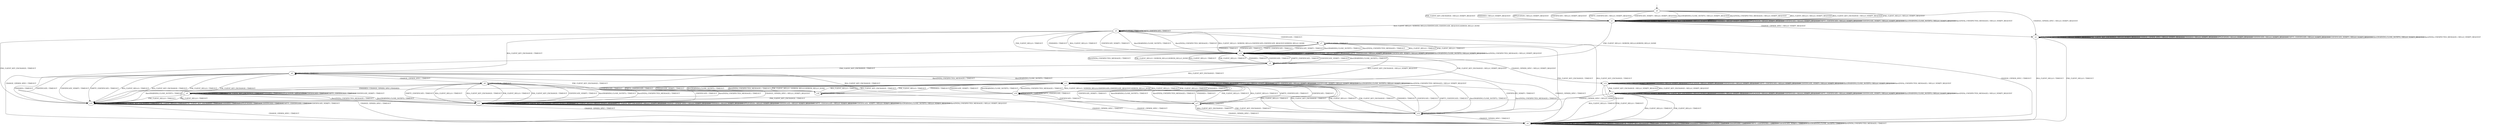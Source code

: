 digraph h6 {
s0 [label="s0"];
s1 [label="s1"];
s2 [label="s2"];
s3 [label="s3"];
s4 [label="s4"];
s5 [label="s5"];
s6 [label="s6"];
s7 [label="s7"];
s10 [label="s10"];
s13 [label="s13"];
s19 [label="s19"];
s8 [label="s8"];
s12 [label="s12"];
s14 [label="s14"];
s16 [label="s16"];
s18 [label="s18"];
s9 [label="s9"];
s11 [label="s11"];
s15 [label="s15"];
s17 [label="s17"];
s0 -> s1 [label="RSA_CLIENT_HELLO / HELLO_VERIFY_REQUEST"];
s0 -> s1 [label="RSA_CLIENT_KEY_EXCHANGE / HELLO_VERIFY_REQUEST"];
s0 -> s1 [label="PSK_CLIENT_HELLO / HELLO_VERIFY_REQUEST"];
s0 -> s1 [label="PSK_CLIENT_KEY_EXCHANGE / HELLO_VERIFY_REQUEST"];
s0 -> s2 [label="CHANGE_CIPHER_SPEC / HELLO_VERIFY_REQUEST"];
s0 -> s1 [label="FINISHED / HELLO_VERIFY_REQUEST"];
s0 -> s1 [label="APPLICATION / HELLO_VERIFY_REQUEST"];
s0 -> s1 [label="CERTIFICATE / HELLO_VERIFY_REQUEST"];
s0 -> s1 [label="EMPTY_CERTIFICATE / HELLO_VERIFY_REQUEST"];
s0 -> s1 [label="CERTIFICATE_VERIFY / HELLO_VERIFY_REQUEST"];
s0 -> s1 [label="Alert(WARNING,CLOSE_NOTIFY) / HELLO_VERIFY_REQUEST"];
s0 -> s1 [label="Alert(FATAL,UNEXPECTED_MESSAGE) / HELLO_VERIFY_REQUEST"];
s1 -> s3 [label="RSA_CLIENT_HELLO / SERVER_HELLO,CERTIFICATE,CERTIFICATE_REQUEST,SERVER_HELLO_DONE"];
s1 -> s1 [label="RSA_CLIENT_KEY_EXCHANGE / HELLO_VERIFY_REQUEST"];
s1 -> s5 [label="PSK_CLIENT_HELLO / SERVER_HELLO,SERVER_HELLO_DONE"];
s1 -> s1 [label="PSK_CLIENT_KEY_EXCHANGE / HELLO_VERIFY_REQUEST"];
s1 -> s2 [label="CHANGE_CIPHER_SPEC / HELLO_VERIFY_REQUEST"];
s1 -> s1 [label="FINISHED / HELLO_VERIFY_REQUEST"];
s1 -> s1 [label="APPLICATION / HELLO_VERIFY_REQUEST"];
s1 -> s1 [label="CERTIFICATE / HELLO_VERIFY_REQUEST"];
s1 -> s1 [label="EMPTY_CERTIFICATE / HELLO_VERIFY_REQUEST"];
s1 -> s1 [label="CERTIFICATE_VERIFY / HELLO_VERIFY_REQUEST"];
s1 -> s1 [label="Alert(WARNING,CLOSE_NOTIFY) / HELLO_VERIFY_REQUEST"];
s1 -> s1 [label="Alert(FATAL,UNEXPECTED_MESSAGE) / HELLO_VERIFY_REQUEST"];
s2 -> s4 [label="RSA_CLIENT_HELLO / TIMEOUT"];
s2 -> s2 [label="RSA_CLIENT_KEY_EXCHANGE / HELLO_VERIFY_REQUEST"];
s2 -> s4 [label="PSK_CLIENT_HELLO / TIMEOUT"];
s2 -> s2 [label="PSK_CLIENT_KEY_EXCHANGE / HELLO_VERIFY_REQUEST"];
s2 -> s2 [label="CHANGE_CIPHER_SPEC / HELLO_VERIFY_REQUEST"];
s2 -> s2 [label="FINISHED / HELLO_VERIFY_REQUEST"];
s2 -> s2 [label="APPLICATION / HELLO_VERIFY_REQUEST"];
s2 -> s2 [label="CERTIFICATE / HELLO_VERIFY_REQUEST"];
s2 -> s2 [label="EMPTY_CERTIFICATE / HELLO_VERIFY_REQUEST"];
s2 -> s2 [label="CERTIFICATE_VERIFY / HELLO_VERIFY_REQUEST"];
s2 -> s2 [label="Alert(WARNING,CLOSE_NOTIFY) / HELLO_VERIFY_REQUEST"];
s2 -> s2 [label="Alert(FATAL,UNEXPECTED_MESSAGE) / HELLO_VERIFY_REQUEST"];
s3 -> s10 [label="RSA_CLIENT_HELLO / TIMEOUT"];
s3 -> s6 [label="RSA_CLIENT_KEY_EXCHANGE / TIMEOUT"];
s3 -> s10 [label="PSK_CLIENT_HELLO / TIMEOUT"];
s3 -> s19 [label="PSK_CLIENT_KEY_EXCHANGE / TIMEOUT"];
s3 -> s4 [label="CHANGE_CIPHER_SPEC / TIMEOUT"];
s3 -> s10 [label="FINISHED / TIMEOUT"];
s3 -> s3 [label="APPLICATION / TIMEOUT"];
s3 -> s7 [label="CERTIFICATE / TIMEOUT"];
s3 -> s3 [label="EMPTY_CERTIFICATE / TIMEOUT"];
s3 -> s10 [label="CERTIFICATE_VERIFY / TIMEOUT"];
s3 -> s10 [label="Alert(WARNING,CLOSE_NOTIFY) / TIMEOUT"];
s3 -> s10 [label="Alert(FATAL,UNEXPECTED_MESSAGE) / TIMEOUT"];
s4 -> s4 [label="RSA_CLIENT_HELLO / TIMEOUT"];
s4 -> s4 [label="RSA_CLIENT_KEY_EXCHANGE / TIMEOUT"];
s4 -> s4 [label="PSK_CLIENT_HELLO / TIMEOUT"];
s4 -> s4 [label="PSK_CLIENT_KEY_EXCHANGE / TIMEOUT"];
s4 -> s4 [label="CHANGE_CIPHER_SPEC / TIMEOUT"];
s4 -> s4 [label="FINISHED / TIMEOUT"];
s4 -> s4 [label="APPLICATION / TIMEOUT"];
s4 -> s4 [label="CERTIFICATE / TIMEOUT"];
s4 -> s4 [label="EMPTY_CERTIFICATE / TIMEOUT"];
s4 -> s4 [label="CERTIFICATE_VERIFY / TIMEOUT"];
s4 -> s4 [label="Alert(WARNING,CLOSE_NOTIFY) / TIMEOUT"];
s4 -> s4 [label="Alert(FATAL,UNEXPECTED_MESSAGE) / TIMEOUT"];
s5 -> s10 [label="RSA_CLIENT_HELLO / TIMEOUT"];
s5 -> s13 [label="RSA_CLIENT_KEY_EXCHANGE / TIMEOUT"];
s5 -> s10 [label="PSK_CLIENT_HELLO / TIMEOUT"];
s5 -> s6 [label="PSK_CLIENT_KEY_EXCHANGE / TIMEOUT"];
s5 -> s4 [label="CHANGE_CIPHER_SPEC / TIMEOUT"];
s5 -> s10 [label="FINISHED / TIMEOUT"];
s5 -> s5 [label="APPLICATION / TIMEOUT"];
s5 -> s10 [label="CERTIFICATE / TIMEOUT"];
s5 -> s10 [label="EMPTY_CERTIFICATE / TIMEOUT"];
s5 -> s10 [label="CERTIFICATE_VERIFY / TIMEOUT"];
s5 -> s10 [label="Alert(WARNING,CLOSE_NOTIFY) / TIMEOUT"];
s5 -> s10 [label="Alert(FATAL,UNEXPECTED_MESSAGE) / TIMEOUT"];
s6 -> s19 [label="RSA_CLIENT_HELLO / TIMEOUT"];
s6 -> s19 [label="RSA_CLIENT_KEY_EXCHANGE / TIMEOUT"];
s6 -> s19 [label="PSK_CLIENT_HELLO / TIMEOUT"];
s6 -> s19 [label="PSK_CLIENT_KEY_EXCHANGE / TIMEOUT"];
s6 -> s8 [label="CHANGE_CIPHER_SPEC / TIMEOUT"];
s6 -> s19 [label="FINISHED / TIMEOUT"];
s6 -> s6 [label="APPLICATION / TIMEOUT"];
s6 -> s19 [label="CERTIFICATE / TIMEOUT"];
s6 -> s19 [label="EMPTY_CERTIFICATE / TIMEOUT"];
s6 -> s19 [label="CERTIFICATE_VERIFY / TIMEOUT"];
s6 -> s13 [label="Alert(WARNING,CLOSE_NOTIFY) / TIMEOUT"];
s6 -> s13 [label="Alert(FATAL,UNEXPECTED_MESSAGE) / TIMEOUT"];
s7 -> s10 [label="RSA_CLIENT_HELLO / TIMEOUT"];
s7 -> s14 [label="RSA_CLIENT_KEY_EXCHANGE / TIMEOUT"];
s7 -> s10 [label="PSK_CLIENT_HELLO / TIMEOUT"];
s7 -> s14 [label="PSK_CLIENT_KEY_EXCHANGE / TIMEOUT"];
s7 -> s4 [label="CHANGE_CIPHER_SPEC / TIMEOUT"];
s7 -> s10 [label="FINISHED / TIMEOUT"];
s7 -> s7 [label="APPLICATION / TIMEOUT"];
s7 -> s10 [label="CERTIFICATE / TIMEOUT"];
s7 -> s10 [label="EMPTY_CERTIFICATE / TIMEOUT"];
s7 -> s10 [label="CERTIFICATE_VERIFY / TIMEOUT"];
s7 -> s10 [label="Alert(WARNING,CLOSE_NOTIFY) / TIMEOUT"];
s7 -> s10 [label="Alert(FATAL,UNEXPECTED_MESSAGE) / TIMEOUT"];
s10 -> s3 [label="RSA_CLIENT_HELLO / SERVER_HELLO,CERTIFICATE,CERTIFICATE_REQUEST,SERVER_HELLO_DONE"];
s10 -> s13 [label="RSA_CLIENT_KEY_EXCHANGE / HELLO_VERIFY_REQUEST"];
s10 -> s5 [label="PSK_CLIENT_HELLO / SERVER_HELLO,SERVER_HELLO_DONE"];
s10 -> s13 [label="PSK_CLIENT_KEY_EXCHANGE / HELLO_VERIFY_REQUEST"];
s10 -> s12 [label="CHANGE_CIPHER_SPEC / HELLO_VERIFY_REQUEST"];
s10 -> s10 [label="FINISHED / HELLO_VERIFY_REQUEST"];
s10 -> s10 [label="APPLICATION / HELLO_VERIFY_REQUEST"];
s10 -> s10 [label="CERTIFICATE / HELLO_VERIFY_REQUEST"];
s10 -> s10 [label="EMPTY_CERTIFICATE / HELLO_VERIFY_REQUEST"];
s10 -> s10 [label="CERTIFICATE_VERIFY / HELLO_VERIFY_REQUEST"];
s10 -> s10 [label="Alert(WARNING,CLOSE_NOTIFY) / HELLO_VERIFY_REQUEST"];
s10 -> s10 [label="Alert(FATAL,UNEXPECTED_MESSAGE) / HELLO_VERIFY_REQUEST"];
s13 -> s16 [label="RSA_CLIENT_HELLO / SERVER_HELLO,CERTIFICATE,CERTIFICATE_REQUEST,SERVER_HELLO_DONE"];
s13 -> s13 [label="RSA_CLIENT_KEY_EXCHANGE / HELLO_VERIFY_REQUEST"];
s13 -> s18 [label="PSK_CLIENT_HELLO / SERVER_HELLO,SERVER_HELLO_DONE"];
s13 -> s13 [label="PSK_CLIENT_KEY_EXCHANGE / HELLO_VERIFY_REQUEST"];
s13 -> s11 [label="CHANGE_CIPHER_SPEC / HELLO_VERIFY_REQUEST"];
s13 -> s13 [label="FINISHED / HELLO_VERIFY_REQUEST"];
s13 -> s13 [label="APPLICATION / HELLO_VERIFY_REQUEST"];
s13 -> s13 [label="CERTIFICATE / HELLO_VERIFY_REQUEST"];
s13 -> s13 [label="EMPTY_CERTIFICATE / HELLO_VERIFY_REQUEST"];
s13 -> s13 [label="CERTIFICATE_VERIFY / HELLO_VERIFY_REQUEST"];
s13 -> s13 [label="Alert(WARNING,CLOSE_NOTIFY) / HELLO_VERIFY_REQUEST"];
s13 -> s13 [label="Alert(FATAL,UNEXPECTED_MESSAGE) / HELLO_VERIFY_REQUEST"];
s19 -> s19 [label="RSA_CLIENT_HELLO / TIMEOUT"];
s19 -> s19 [label="RSA_CLIENT_KEY_EXCHANGE / TIMEOUT"];
s19 -> s19 [label="PSK_CLIENT_HELLO / TIMEOUT"];
s19 -> s19 [label="PSK_CLIENT_KEY_EXCHANGE / TIMEOUT"];
s19 -> s4 [label="CHANGE_CIPHER_SPEC / TIMEOUT"];
s19 -> s19 [label="FINISHED / TIMEOUT"];
s19 -> s19 [label="APPLICATION / TIMEOUT"];
s19 -> s19 [label="CERTIFICATE / TIMEOUT"];
s19 -> s19 [label="EMPTY_CERTIFICATE / TIMEOUT"];
s19 -> s19 [label="CERTIFICATE_VERIFY / TIMEOUT"];
s19 -> s13 [label="Alert(WARNING,CLOSE_NOTIFY) / TIMEOUT"];
s19 -> s13 [label="Alert(FATAL,UNEXPECTED_MESSAGE) / TIMEOUT"];
s8 -> s11 [label="RSA_CLIENT_HELLO / TIMEOUT"];
s8 -> s11 [label="RSA_CLIENT_KEY_EXCHANGE / TIMEOUT"];
s8 -> s11 [label="PSK_CLIENT_HELLO / TIMEOUT"];
s8 -> s11 [label="PSK_CLIENT_KEY_EXCHANGE / TIMEOUT"];
s8 -> s4 [label="CHANGE_CIPHER_SPEC / TIMEOUT"];
s8 -> s9 [label="FINISHED / CHANGE_CIPHER_SPEC,FINISHED"];
s8 -> s8 [label="APPLICATION / TIMEOUT"];
s8 -> s11 [label="CERTIFICATE / TIMEOUT"];
s8 -> s11 [label="EMPTY_CERTIFICATE / TIMEOUT"];
s8 -> s11 [label="CERTIFICATE_VERIFY / TIMEOUT"];
s8 -> s11 [label="Alert(WARNING,CLOSE_NOTIFY) / TIMEOUT"];
s8 -> s11 [label="Alert(FATAL,UNEXPECTED_MESSAGE) / TIMEOUT"];
s12 -> s4 [label="RSA_CLIENT_HELLO / TIMEOUT"];
s12 -> s15 [label="RSA_CLIENT_KEY_EXCHANGE / HELLO_VERIFY_REQUEST"];
s12 -> s4 [label="PSK_CLIENT_HELLO / TIMEOUT"];
s12 -> s15 [label="PSK_CLIENT_KEY_EXCHANGE / HELLO_VERIFY_REQUEST"];
s12 -> s12 [label="CHANGE_CIPHER_SPEC / HELLO_VERIFY_REQUEST"];
s12 -> s12 [label="FINISHED / HELLO_VERIFY_REQUEST"];
s12 -> s12 [label="APPLICATION / HELLO_VERIFY_REQUEST"];
s12 -> s12 [label="CERTIFICATE / HELLO_VERIFY_REQUEST"];
s12 -> s12 [label="EMPTY_CERTIFICATE / HELLO_VERIFY_REQUEST"];
s12 -> s12 [label="CERTIFICATE_VERIFY / HELLO_VERIFY_REQUEST"];
s12 -> s12 [label="Alert(WARNING,CLOSE_NOTIFY) / HELLO_VERIFY_REQUEST"];
s12 -> s12 [label="Alert(FATAL,UNEXPECTED_MESSAGE) / HELLO_VERIFY_REQUEST"];
s14 -> s13 [label="RSA_CLIENT_HELLO / TIMEOUT"];
s14 -> s13 [label="RSA_CLIENT_KEY_EXCHANGE / TIMEOUT"];
s14 -> s13 [label="PSK_CLIENT_HELLO / TIMEOUT"];
s14 -> s13 [label="PSK_CLIENT_KEY_EXCHANGE / TIMEOUT"];
s14 -> s4 [label="CHANGE_CIPHER_SPEC / TIMEOUT"];
s14 -> s13 [label="FINISHED / TIMEOUT"];
s14 -> s14 [label="APPLICATION / TIMEOUT"];
s14 -> s13 [label="CERTIFICATE / TIMEOUT"];
s14 -> s13 [label="EMPTY_CERTIFICATE / TIMEOUT"];
s14 -> s6 [label="CERTIFICATE_VERIFY / TIMEOUT"];
s14 -> s13 [label="Alert(WARNING,CLOSE_NOTIFY) / TIMEOUT"];
s14 -> s13 [label="Alert(FATAL,UNEXPECTED_MESSAGE) / TIMEOUT"];
s16 -> s13 [label="RSA_CLIENT_HELLO / TIMEOUT"];
s16 -> s6 [label="RSA_CLIENT_KEY_EXCHANGE / TIMEOUT"];
s16 -> s13 [label="PSK_CLIENT_HELLO / TIMEOUT"];
s16 -> s19 [label="PSK_CLIENT_KEY_EXCHANGE / TIMEOUT"];
s16 -> s4 [label="CHANGE_CIPHER_SPEC / TIMEOUT"];
s16 -> s13 [label="FINISHED / TIMEOUT"];
s16 -> s16 [label="APPLICATION / TIMEOUT"];
s16 -> s17 [label="CERTIFICATE / TIMEOUT"];
s16 -> s16 [label="EMPTY_CERTIFICATE / TIMEOUT"];
s16 -> s13 [label="CERTIFICATE_VERIFY / TIMEOUT"];
s16 -> s13 [label="Alert(WARNING,CLOSE_NOTIFY) / TIMEOUT"];
s16 -> s13 [label="Alert(FATAL,UNEXPECTED_MESSAGE) / TIMEOUT"];
s18 -> s13 [label="RSA_CLIENT_HELLO / TIMEOUT"];
s18 -> s13 [label="RSA_CLIENT_KEY_EXCHANGE / TIMEOUT"];
s18 -> s13 [label="PSK_CLIENT_HELLO / TIMEOUT"];
s18 -> s6 [label="PSK_CLIENT_KEY_EXCHANGE / TIMEOUT"];
s18 -> s4 [label="CHANGE_CIPHER_SPEC / TIMEOUT"];
s18 -> s13 [label="FINISHED / TIMEOUT"];
s18 -> s18 [label="APPLICATION / TIMEOUT"];
s18 -> s13 [label="CERTIFICATE / TIMEOUT"];
s18 -> s13 [label="EMPTY_CERTIFICATE / TIMEOUT"];
s18 -> s13 [label="CERTIFICATE_VERIFY / TIMEOUT"];
s18 -> s13 [label="Alert(WARNING,CLOSE_NOTIFY) / TIMEOUT"];
s18 -> s13 [label="Alert(FATAL,UNEXPECTED_MESSAGE) / TIMEOUT"];
s9 -> s19 [label="RSA_CLIENT_HELLO / TIMEOUT"];
s9 -> s9 [label="RSA_CLIENT_KEY_EXCHANGE / TIMEOUT"];
s9 -> s19 [label="PSK_CLIENT_HELLO / TIMEOUT"];
s9 -> s9 [label="PSK_CLIENT_KEY_EXCHANGE / TIMEOUT"];
s9 -> s4 [label="CHANGE_CIPHER_SPEC / TIMEOUT"];
s9 -> s9 [label="FINISHED / TIMEOUT"];
s9 -> s9 [label="APPLICATION / APPLICATION"];
s9 -> s9 [label="CERTIFICATE / TIMEOUT"];
s9 -> s9 [label="EMPTY_CERTIFICATE / TIMEOUT"];
s9 -> s9 [label="CERTIFICATE_VERIFY / TIMEOUT"];
s9 -> s11 [label="Alert(WARNING,CLOSE_NOTIFY) / TIMEOUT"];
s9 -> s11 [label="Alert(FATAL,UNEXPECTED_MESSAGE) / TIMEOUT"];
s11 -> s11 [label="RSA_CLIENT_HELLO / HELLO_VERIFY_REQUEST"];
s11 -> s11 [label="RSA_CLIENT_KEY_EXCHANGE / HELLO_VERIFY_REQUEST"];
s11 -> s11 [label="PSK_CLIENT_HELLO / HELLO_VERIFY_REQUEST"];
s11 -> s11 [label="PSK_CLIENT_KEY_EXCHANGE / HELLO_VERIFY_REQUEST"];
s11 -> s11 [label="CHANGE_CIPHER_SPEC / HELLO_VERIFY_REQUEST"];
s11 -> s11 [label="FINISHED / HELLO_VERIFY_REQUEST"];
s11 -> s11 [label="APPLICATION / HELLO_VERIFY_REQUEST"];
s11 -> s11 [label="CERTIFICATE / HELLO_VERIFY_REQUEST"];
s11 -> s11 [label="EMPTY_CERTIFICATE / HELLO_VERIFY_REQUEST"];
s11 -> s11 [label="CERTIFICATE_VERIFY / HELLO_VERIFY_REQUEST"];
s11 -> s11 [label="Alert(WARNING,CLOSE_NOTIFY) / HELLO_VERIFY_REQUEST"];
s11 -> s11 [label="Alert(FATAL,UNEXPECTED_MESSAGE) / HELLO_VERIFY_REQUEST"];
s15 -> s4 [label="RSA_CLIENT_HELLO / TIMEOUT"];
s15 -> s15 [label="RSA_CLIENT_KEY_EXCHANGE / HELLO_VERIFY_REQUEST"];
s15 -> s4 [label="PSK_CLIENT_HELLO / TIMEOUT"];
s15 -> s15 [label="PSK_CLIENT_KEY_EXCHANGE / HELLO_VERIFY_REQUEST"];
s15 -> s11 [label="CHANGE_CIPHER_SPEC / HELLO_VERIFY_REQUEST"];
s15 -> s15 [label="FINISHED / HELLO_VERIFY_REQUEST"];
s15 -> s15 [label="APPLICATION / HELLO_VERIFY_REQUEST"];
s15 -> s15 [label="CERTIFICATE / HELLO_VERIFY_REQUEST"];
s15 -> s15 [label="EMPTY_CERTIFICATE / HELLO_VERIFY_REQUEST"];
s15 -> s15 [label="CERTIFICATE_VERIFY / HELLO_VERIFY_REQUEST"];
s15 -> s15 [label="Alert(WARNING,CLOSE_NOTIFY) / HELLO_VERIFY_REQUEST"];
s15 -> s15 [label="Alert(FATAL,UNEXPECTED_MESSAGE) / HELLO_VERIFY_REQUEST"];
s17 -> s13 [label="RSA_CLIENT_HELLO / TIMEOUT"];
s17 -> s14 [label="RSA_CLIENT_KEY_EXCHANGE / TIMEOUT"];
s17 -> s13 [label="PSK_CLIENT_HELLO / TIMEOUT"];
s17 -> s14 [label="PSK_CLIENT_KEY_EXCHANGE / TIMEOUT"];
s17 -> s4 [label="CHANGE_CIPHER_SPEC / TIMEOUT"];
s17 -> s13 [label="FINISHED / TIMEOUT"];
s17 -> s17 [label="APPLICATION / TIMEOUT"];
s17 -> s13 [label="CERTIFICATE / TIMEOUT"];
s17 -> s13 [label="EMPTY_CERTIFICATE / TIMEOUT"];
s17 -> s13 [label="CERTIFICATE_VERIFY / TIMEOUT"];
s17 -> s13 [label="Alert(WARNING,CLOSE_NOTIFY) / TIMEOUT"];
s17 -> s13 [label="Alert(FATAL,UNEXPECTED_MESSAGE) / TIMEOUT"];
__start0 [shape=none, label=""];
__start0 -> s0 [label=""];
}
